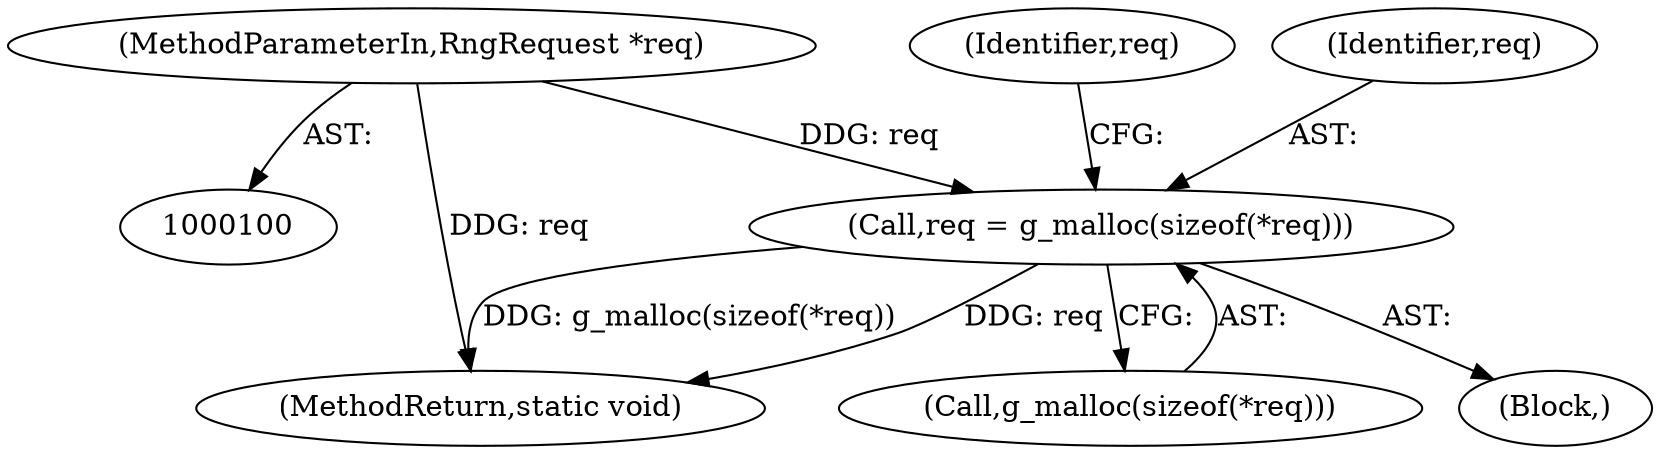 digraph "0_qemu_60253ed1e6ec6d8e5ef2efe7bf755f475dce9956@API" {
"1000121" [label="(Call,req = g_malloc(sizeof(*req)))"];
"1000102" [label="(MethodParameterIn,RngRequest *req)"];
"1000121" [label="(Call,req = g_malloc(sizeof(*req)))"];
"1000129" [label="(Identifier,req)"];
"1000119" [label="(Block,)"];
"1000158" [label="(MethodReturn,static void)"];
"1000123" [label="(Call,g_malloc(sizeof(*req)))"];
"1000122" [label="(Identifier,req)"];
"1000102" [label="(MethodParameterIn,RngRequest *req)"];
"1000121" -> "1000119"  [label="AST: "];
"1000121" -> "1000123"  [label="CFG: "];
"1000122" -> "1000121"  [label="AST: "];
"1000123" -> "1000121"  [label="AST: "];
"1000129" -> "1000121"  [label="CFG: "];
"1000121" -> "1000158"  [label="DDG: g_malloc(sizeof(*req))"];
"1000121" -> "1000158"  [label="DDG: req"];
"1000102" -> "1000121"  [label="DDG: req"];
"1000102" -> "1000100"  [label="AST: "];
"1000102" -> "1000158"  [label="DDG: req"];
}
